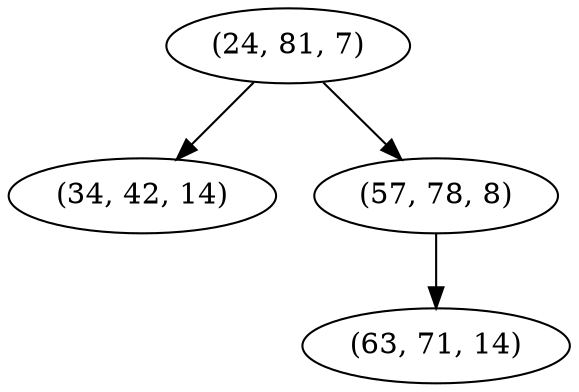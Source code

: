 digraph tree {
    "(24, 81, 7)";
    "(34, 42, 14)";
    "(57, 78, 8)";
    "(63, 71, 14)";
    "(24, 81, 7)" -> "(34, 42, 14)";
    "(24, 81, 7)" -> "(57, 78, 8)";
    "(57, 78, 8)" -> "(63, 71, 14)";
}
